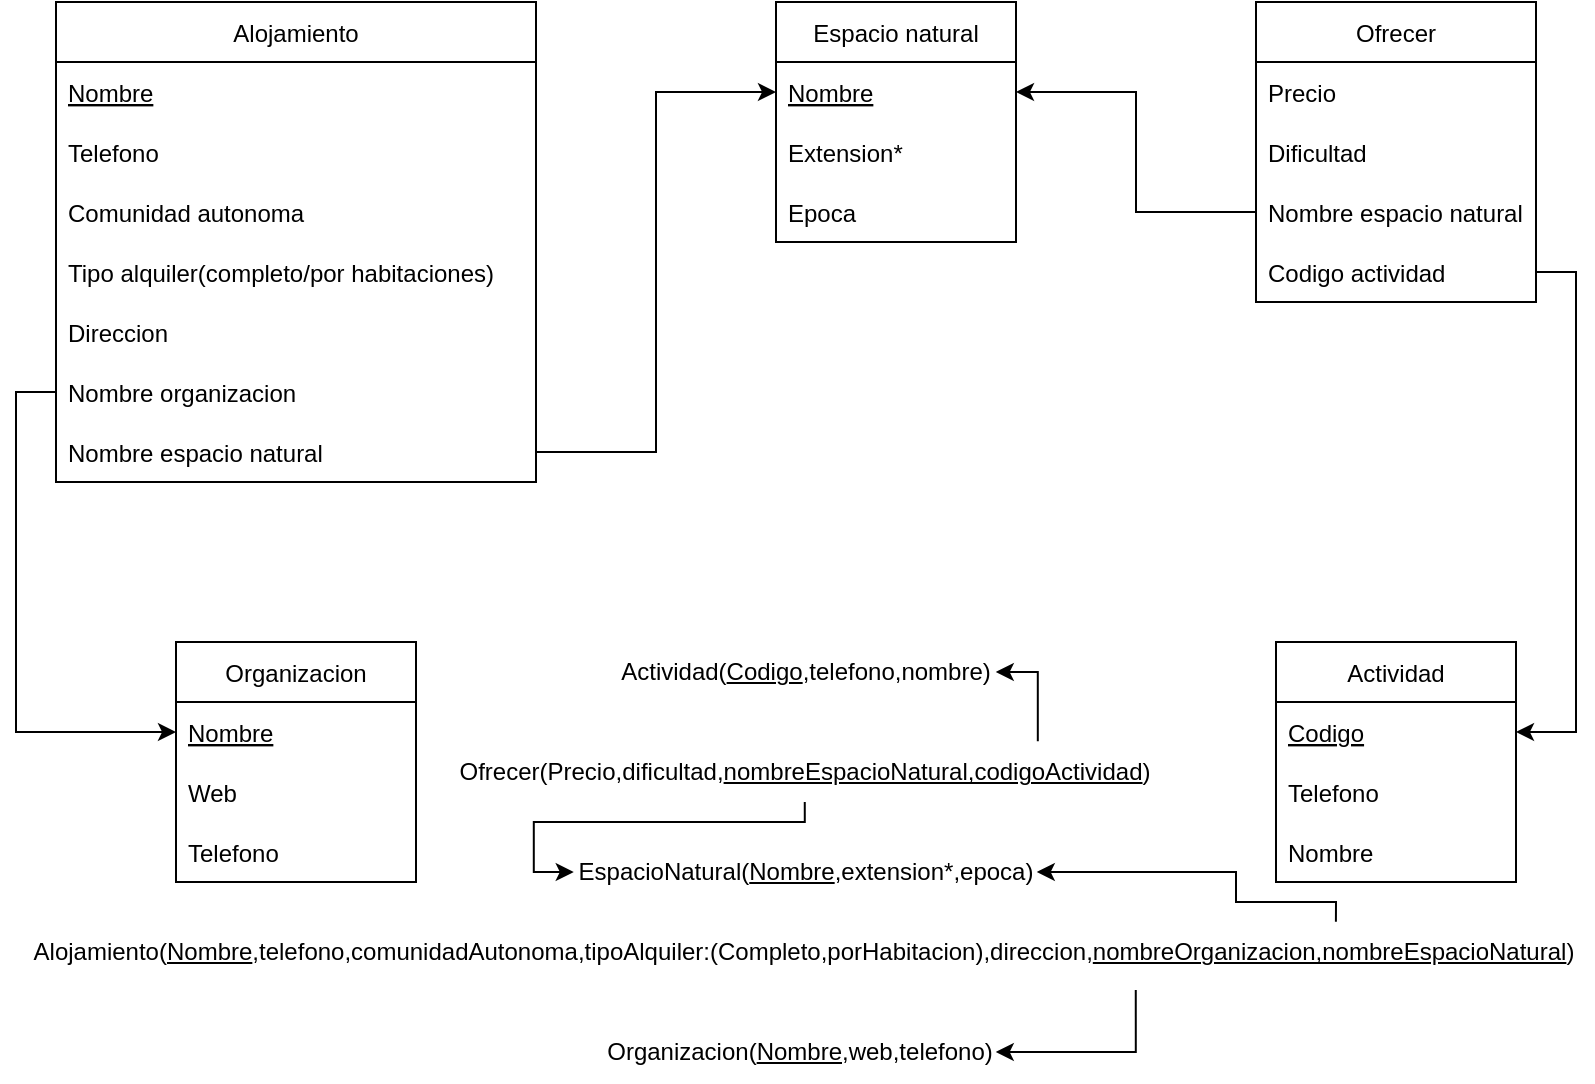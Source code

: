 <mxfile version="20.3.0" type="device"><diagram id="PDAKS5bxozj5XyqQCYpQ" name="Alojamientos rurales"><mxGraphModel dx="1102" dy="685" grid="1" gridSize="10" guides="1" tooltips="1" connect="1" arrows="1" fold="1" page="1" pageScale="1" pageWidth="827" pageHeight="1169" math="0" shadow="0"><root><mxCell id="0"/><mxCell id="1" parent="0"/><mxCell id="IdR7kzGxyXXGDlM5xi4Z-1" value="Alojamiento" style="swimlane;fontStyle=0;childLayout=stackLayout;horizontal=1;startSize=30;horizontalStack=0;resizeParent=1;resizeParentMax=0;resizeLast=0;collapsible=1;marginBottom=0;" parent="1" vertex="1"><mxGeometry x="40" y="40" width="240" height="240" as="geometry"/></mxCell><mxCell id="IdR7kzGxyXXGDlM5xi4Z-2" value="Nombre" style="text;strokeColor=none;fillColor=none;align=left;verticalAlign=middle;spacingLeft=4;spacingRight=4;overflow=hidden;points=[[0,0.5],[1,0.5]];portConstraint=eastwest;rotatable=0;fontStyle=4" parent="IdR7kzGxyXXGDlM5xi4Z-1" vertex="1"><mxGeometry y="30" width="240" height="30" as="geometry"/></mxCell><mxCell id="IdR7kzGxyXXGDlM5xi4Z-3" value="Telefono" style="text;strokeColor=none;fillColor=none;align=left;verticalAlign=middle;spacingLeft=4;spacingRight=4;overflow=hidden;points=[[0,0.5],[1,0.5]];portConstraint=eastwest;rotatable=0;" parent="IdR7kzGxyXXGDlM5xi4Z-1" vertex="1"><mxGeometry y="60" width="240" height="30" as="geometry"/></mxCell><mxCell id="IdR7kzGxyXXGDlM5xi4Z-4" value="Comunidad autonoma" style="text;strokeColor=none;fillColor=none;align=left;verticalAlign=middle;spacingLeft=4;spacingRight=4;overflow=hidden;points=[[0,0.5],[1,0.5]];portConstraint=eastwest;rotatable=0;" parent="IdR7kzGxyXXGDlM5xi4Z-1" vertex="1"><mxGeometry y="90" width="240" height="30" as="geometry"/></mxCell><mxCell id="IdR7kzGxyXXGDlM5xi4Z-57" value="Tipo alquiler(completo/por habitaciones)" style="text;strokeColor=none;fillColor=none;align=left;verticalAlign=middle;spacingLeft=4;spacingRight=4;overflow=hidden;points=[[0,0.5],[1,0.5]];portConstraint=eastwest;rotatable=0;" parent="IdR7kzGxyXXGDlM5xi4Z-1" vertex="1"><mxGeometry y="120" width="240" height="30" as="geometry"/></mxCell><mxCell id="IdR7kzGxyXXGDlM5xi4Z-58" value="Direccion" style="text;strokeColor=none;fillColor=none;align=left;verticalAlign=middle;spacingLeft=4;spacingRight=4;overflow=hidden;points=[[0,0.5],[1,0.5]];portConstraint=eastwest;rotatable=0;" parent="IdR7kzGxyXXGDlM5xi4Z-1" vertex="1"><mxGeometry y="150" width="240" height="30" as="geometry"/></mxCell><mxCell id="IdR7kzGxyXXGDlM5xi4Z-59" value="Nombre organizacion" style="text;strokeColor=none;fillColor=none;align=left;verticalAlign=middle;spacingLeft=4;spacingRight=4;overflow=hidden;points=[[0,0.5],[1,0.5]];portConstraint=eastwest;rotatable=0;" parent="IdR7kzGxyXXGDlM5xi4Z-1" vertex="1"><mxGeometry y="180" width="240" height="30" as="geometry"/></mxCell><mxCell id="IdR7kzGxyXXGDlM5xi4Z-62" value="Nombre espacio natural" style="text;strokeColor=none;fillColor=none;align=left;verticalAlign=middle;spacingLeft=4;spacingRight=4;overflow=hidden;points=[[0,0.5],[1,0.5]];portConstraint=eastwest;rotatable=0;" parent="IdR7kzGxyXXGDlM5xi4Z-1" vertex="1"><mxGeometry y="210" width="240" height="30" as="geometry"/></mxCell><mxCell id="IdR7kzGxyXXGDlM5xi4Z-49" value="Actividad" style="swimlane;fontStyle=0;childLayout=stackLayout;horizontal=1;startSize=30;horizontalStack=0;resizeParent=1;resizeParentMax=0;resizeLast=0;collapsible=1;marginBottom=0;" parent="1" vertex="1"><mxGeometry x="650" y="360" width="120" height="120" as="geometry"/></mxCell><mxCell id="IdR7kzGxyXXGDlM5xi4Z-50" value="Codigo" style="text;strokeColor=none;fillColor=none;align=left;verticalAlign=middle;spacingLeft=4;spacingRight=4;overflow=hidden;points=[[0,0.5],[1,0.5]];portConstraint=eastwest;rotatable=0;fontStyle=4" parent="IdR7kzGxyXXGDlM5xi4Z-49" vertex="1"><mxGeometry y="30" width="120" height="30" as="geometry"/></mxCell><mxCell id="IdR7kzGxyXXGDlM5xi4Z-51" value="Telefono" style="text;strokeColor=none;fillColor=none;align=left;verticalAlign=middle;spacingLeft=4;spacingRight=4;overflow=hidden;points=[[0,0.5],[1,0.5]];portConstraint=eastwest;rotatable=0;" parent="IdR7kzGxyXXGDlM5xi4Z-49" vertex="1"><mxGeometry y="60" width="120" height="30" as="geometry"/></mxCell><mxCell id="IdR7kzGxyXXGDlM5xi4Z-52" value="Nombre" style="text;strokeColor=none;fillColor=none;align=left;verticalAlign=middle;spacingLeft=4;spacingRight=4;overflow=hidden;points=[[0,0.5],[1,0.5]];portConstraint=eastwest;rotatable=0;" parent="IdR7kzGxyXXGDlM5xi4Z-49" vertex="1"><mxGeometry y="90" width="120" height="30" as="geometry"/></mxCell><mxCell id="IdR7kzGxyXXGDlM5xi4Z-53" value="Espacio natural" style="swimlane;fontStyle=0;childLayout=stackLayout;horizontal=1;startSize=30;horizontalStack=0;resizeParent=1;resizeParentMax=0;resizeLast=0;collapsible=1;marginBottom=0;" parent="1" vertex="1"><mxGeometry x="400" y="40" width="120" height="120" as="geometry"/></mxCell><mxCell id="IdR7kzGxyXXGDlM5xi4Z-54" value="Nombre" style="text;strokeColor=none;fillColor=none;align=left;verticalAlign=middle;spacingLeft=4;spacingRight=4;overflow=hidden;points=[[0,0.5],[1,0.5]];portConstraint=eastwest;rotatable=0;fontStyle=4" parent="IdR7kzGxyXXGDlM5xi4Z-53" vertex="1"><mxGeometry y="30" width="120" height="30" as="geometry"/></mxCell><mxCell id="IdR7kzGxyXXGDlM5xi4Z-55" value="Extension*" style="text;strokeColor=none;fillColor=none;align=left;verticalAlign=middle;spacingLeft=4;spacingRight=4;overflow=hidden;points=[[0,0.5],[1,0.5]];portConstraint=eastwest;rotatable=0;fontStyle=0" parent="IdR7kzGxyXXGDlM5xi4Z-53" vertex="1"><mxGeometry y="60" width="120" height="30" as="geometry"/></mxCell><mxCell id="IdR7kzGxyXXGDlM5xi4Z-56" value="Epoca" style="text;strokeColor=none;fillColor=none;align=left;verticalAlign=middle;spacingLeft=4;spacingRight=4;overflow=hidden;points=[[0,0.5],[1,0.5]];portConstraint=eastwest;rotatable=0;" parent="IdR7kzGxyXXGDlM5xi4Z-53" vertex="1"><mxGeometry y="90" width="120" height="30" as="geometry"/></mxCell><mxCell id="IdR7kzGxyXXGDlM5xi4Z-13" value="Organizacion" style="swimlane;fontStyle=0;childLayout=stackLayout;horizontal=1;startSize=30;horizontalStack=0;resizeParent=1;resizeParentMax=0;resizeLast=0;collapsible=1;marginBottom=0;" parent="1" vertex="1"><mxGeometry x="100" y="360" width="120" height="120" as="geometry"/></mxCell><mxCell id="IdR7kzGxyXXGDlM5xi4Z-14" value="Nombre" style="text;strokeColor=none;fillColor=none;align=left;verticalAlign=middle;spacingLeft=4;spacingRight=4;overflow=hidden;points=[[0,0.5],[1,0.5]];portConstraint=eastwest;rotatable=0;fontStyle=4" parent="IdR7kzGxyXXGDlM5xi4Z-13" vertex="1"><mxGeometry y="30" width="120" height="30" as="geometry"/></mxCell><mxCell id="IdR7kzGxyXXGDlM5xi4Z-15" value="Web" style="text;strokeColor=none;fillColor=none;align=left;verticalAlign=middle;spacingLeft=4;spacingRight=4;overflow=hidden;points=[[0,0.5],[1,0.5]];portConstraint=eastwest;rotatable=0;" parent="IdR7kzGxyXXGDlM5xi4Z-13" vertex="1"><mxGeometry y="60" width="120" height="30" as="geometry"/></mxCell><mxCell id="IdR7kzGxyXXGDlM5xi4Z-16" value="Telefono" style="text;strokeColor=none;fillColor=none;align=left;verticalAlign=middle;spacingLeft=4;spacingRight=4;overflow=hidden;points=[[0,0.5],[1,0.5]];portConstraint=eastwest;rotatable=0;" parent="IdR7kzGxyXXGDlM5xi4Z-13" vertex="1"><mxGeometry y="90" width="120" height="30" as="geometry"/></mxCell><mxCell id="IdR7kzGxyXXGDlM5xi4Z-21" value="Ofrecer" style="swimlane;fontStyle=0;childLayout=stackLayout;horizontal=1;startSize=30;horizontalStack=0;resizeParent=1;resizeParentMax=0;resizeLast=0;collapsible=1;marginBottom=0;" parent="1" vertex="1"><mxGeometry x="640" y="40" width="140" height="150" as="geometry"/></mxCell><mxCell id="IdR7kzGxyXXGDlM5xi4Z-22" value="Precio" style="text;strokeColor=none;fillColor=none;align=left;verticalAlign=middle;spacingLeft=4;spacingRight=4;overflow=hidden;points=[[0,0.5],[1,0.5]];portConstraint=eastwest;rotatable=0;" parent="IdR7kzGxyXXGDlM5xi4Z-21" vertex="1"><mxGeometry y="30" width="140" height="30" as="geometry"/></mxCell><mxCell id="IdR7kzGxyXXGDlM5xi4Z-23" value="Dificultad" style="text;strokeColor=none;fillColor=none;align=left;verticalAlign=middle;spacingLeft=4;spacingRight=4;overflow=hidden;points=[[0,0.5],[1,0.5]];portConstraint=eastwest;rotatable=0;" parent="IdR7kzGxyXXGDlM5xi4Z-21" vertex="1"><mxGeometry y="60" width="140" height="30" as="geometry"/></mxCell><mxCell id="IdR7kzGxyXXGDlM5xi4Z-24" value="Nombre espacio natural" style="text;strokeColor=none;fillColor=none;align=left;verticalAlign=middle;spacingLeft=4;spacingRight=4;overflow=hidden;points=[[0,0.5],[1,0.5]];portConstraint=eastwest;rotatable=0;" parent="IdR7kzGxyXXGDlM5xi4Z-21" vertex="1"><mxGeometry y="90" width="140" height="30" as="geometry"/></mxCell><mxCell id="IdR7kzGxyXXGDlM5xi4Z-63" value="Codigo actividad" style="text;strokeColor=none;fillColor=none;align=left;verticalAlign=middle;spacingLeft=4;spacingRight=4;overflow=hidden;points=[[0,0.5],[1,0.5]];portConstraint=eastwest;rotatable=0;" parent="IdR7kzGxyXXGDlM5xi4Z-21" vertex="1"><mxGeometry y="120" width="140" height="30" as="geometry"/></mxCell><mxCell id="IdR7kzGxyXXGDlM5xi4Z-61" style="edgeStyle=orthogonalEdgeStyle;rounded=0;orthogonalLoop=1;jettySize=auto;html=1;exitX=0;exitY=0.5;exitDx=0;exitDy=0;entryX=0;entryY=0.5;entryDx=0;entryDy=0;" parent="1" source="IdR7kzGxyXXGDlM5xi4Z-59" target="IdR7kzGxyXXGDlM5xi4Z-14" edge="1"><mxGeometry relative="1" as="geometry"/></mxCell><mxCell id="IdR7kzGxyXXGDlM5xi4Z-64" style="edgeStyle=orthogonalEdgeStyle;rounded=0;orthogonalLoop=1;jettySize=auto;html=1;exitX=1;exitY=0.5;exitDx=0;exitDy=0;entryX=0;entryY=0.5;entryDx=0;entryDy=0;" parent="1" source="IdR7kzGxyXXGDlM5xi4Z-62" target="IdR7kzGxyXXGDlM5xi4Z-54" edge="1"><mxGeometry relative="1" as="geometry"/></mxCell><mxCell id="IdR7kzGxyXXGDlM5xi4Z-65" style="edgeStyle=orthogonalEdgeStyle;rounded=0;orthogonalLoop=1;jettySize=auto;html=1;exitX=0;exitY=0.5;exitDx=0;exitDy=0;entryX=1;entryY=0.5;entryDx=0;entryDy=0;" parent="1" source="IdR7kzGxyXXGDlM5xi4Z-24" target="IdR7kzGxyXXGDlM5xi4Z-54" edge="1"><mxGeometry relative="1" as="geometry"/></mxCell><mxCell id="IdR7kzGxyXXGDlM5xi4Z-67" style="edgeStyle=orthogonalEdgeStyle;rounded=0;orthogonalLoop=1;jettySize=auto;html=1;exitX=1;exitY=0.5;exitDx=0;exitDy=0;entryX=1;entryY=0.5;entryDx=0;entryDy=0;" parent="1" source="IdR7kzGxyXXGDlM5xi4Z-63" target="IdR7kzGxyXXGDlM5xi4Z-50" edge="1"><mxGeometry relative="1" as="geometry"/></mxCell><mxCell id="IdR7kzGxyXXGDlM5xi4Z-68" value="Actividad(&lt;u&gt;Codigo&lt;/u&gt;,telefono,nombre)" style="text;html=1;strokeColor=none;fillColor=none;align=center;verticalAlign=middle;whiteSpace=wrap;rounded=0;" parent="1" vertex="1"><mxGeometry x="319.88" y="360" width="190" height="30" as="geometry"/></mxCell><mxCell id="IdR7kzGxyXXGDlM5xi4Z-73" style="edgeStyle=orthogonalEdgeStyle;rounded=0;orthogonalLoop=1;jettySize=auto;html=1;exitX=0.832;exitY=-0.011;exitDx=0;exitDy=0;entryX=1;entryY=0.5;entryDx=0;entryDy=0;exitPerimeter=0;" parent="1" source="IdR7kzGxyXXGDlM5xi4Z-69" target="IdR7kzGxyXXGDlM5xi4Z-68" edge="1"><mxGeometry relative="1" as="geometry"><Array as="points"><mxPoint x="530.88" y="375"/></Array></mxGeometry></mxCell><mxCell id="IdR7kzGxyXXGDlM5xi4Z-74" style="edgeStyle=orthogonalEdgeStyle;rounded=0;orthogonalLoop=1;jettySize=auto;html=1;exitX=0.5;exitY=1;exitDx=0;exitDy=0;entryX=0;entryY=0.5;entryDx=0;entryDy=0;" parent="1" source="IdR7kzGxyXXGDlM5xi4Z-69" target="IdR7kzGxyXXGDlM5xi4Z-70" edge="1"><mxGeometry relative="1" as="geometry"><Array as="points"><mxPoint x="414.88" y="450"/><mxPoint x="278.88" y="450"/><mxPoint x="278.88" y="475"/></Array></mxGeometry></mxCell><mxCell id="IdR7kzGxyXXGDlM5xi4Z-69" value="Ofrecer(Precio,dificultad,&lt;u&gt;nombreEspacioNatural,codigoActividad&lt;/u&gt;)" style="text;html=1;strokeColor=none;fillColor=none;align=center;verticalAlign=middle;whiteSpace=wrap;rounded=0;" parent="1" vertex="1"><mxGeometry x="238.88" y="410" width="351" height="30" as="geometry"/></mxCell><mxCell id="IdR7kzGxyXXGDlM5xi4Z-70" value="EspacioNatural(&lt;u&gt;Nombre&lt;/u&gt;,extension*,epoca)" style="text;html=1;strokeColor=none;fillColor=none;align=center;verticalAlign=middle;whiteSpace=wrap;rounded=0;" parent="1" vertex="1"><mxGeometry x="298.88" y="460" width="231.5" height="30" as="geometry"/></mxCell><mxCell id="IdR7kzGxyXXGDlM5xi4Z-75" style="edgeStyle=orthogonalEdgeStyle;rounded=0;orthogonalLoop=1;jettySize=auto;html=1;exitX=0.843;exitY=-0.004;exitDx=0;exitDy=0;entryX=1;entryY=0.5;entryDx=0;entryDy=0;exitPerimeter=0;" parent="1" source="IdR7kzGxyXXGDlM5xi4Z-71" target="IdR7kzGxyXXGDlM5xi4Z-70" edge="1"><mxGeometry relative="1" as="geometry"><Array as="points"><mxPoint x="680" y="490"/><mxPoint x="630" y="490"/><mxPoint x="630" y="475"/></Array></mxGeometry></mxCell><mxCell id="IdR7kzGxyXXGDlM5xi4Z-77" style="edgeStyle=orthogonalEdgeStyle;rounded=0;orthogonalLoop=1;jettySize=auto;html=1;exitX=0.714;exitY=1.133;exitDx=0;exitDy=0;entryX=1;entryY=0.5;entryDx=0;entryDy=0;exitPerimeter=0;" parent="1" source="IdR7kzGxyXXGDlM5xi4Z-71" target="IdR7kzGxyXXGDlM5xi4Z-72" edge="1"><mxGeometry relative="1" as="geometry"><Array as="points"><mxPoint x="580" y="565"/></Array></mxGeometry></mxCell><mxCell id="IdR7kzGxyXXGDlM5xi4Z-71" value="Alojamiento(&lt;u&gt;Nombre&lt;/u&gt;,telefono,comunidadAutonoma,tipoAlquiler:(Completo,porHabitacion),direccion,&lt;u&gt;nombreOrganizacion,nombreEspacioNatural&lt;/u&gt;)" style="text;html=1;strokeColor=none;fillColor=none;align=center;verticalAlign=middle;whiteSpace=wrap;rounded=0;" parent="1" vertex="1"><mxGeometry x="26.0" y="500" width="775.75" height="30" as="geometry"/></mxCell><mxCell id="IdR7kzGxyXXGDlM5xi4Z-72" value="Organizacion(&lt;u&gt;Nombre&lt;/u&gt;,web,telefono)" style="text;html=1;strokeColor=none;fillColor=none;align=center;verticalAlign=middle;whiteSpace=wrap;rounded=0;" parent="1" vertex="1"><mxGeometry x="313.88" y="550" width="196" height="30" as="geometry"/></mxCell></root></mxGraphModel></diagram></mxfile>